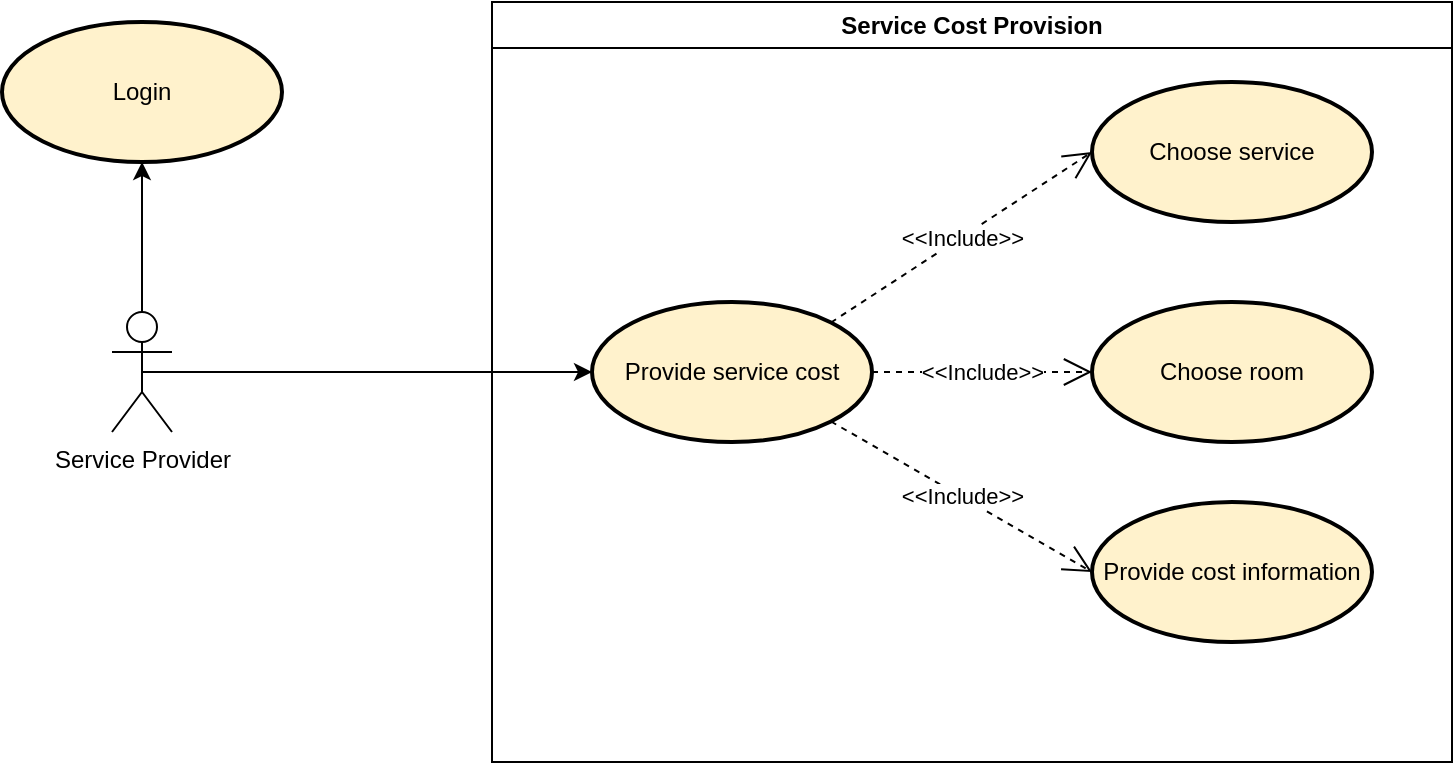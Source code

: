 <mxfile version="26.2.13">
  <diagram name="Page-1" id="runFBSX1r5VZaRPLSe7-">
    <mxGraphModel dx="990" dy="562" grid="1" gridSize="10" guides="1" tooltips="1" connect="1" arrows="1" fold="1" page="1" pageScale="1" pageWidth="850" pageHeight="1100" math="0" shadow="0">
      <root>
        <mxCell id="0" />
        <mxCell id="1" parent="0" />
        <mxCell id="0tq_MUMIocgndL_GW9QJ-1" value="Service Provider" style="shape=umlActor;verticalLabelPosition=bottom;verticalAlign=top;html=1;outlineConnect=0;" parent="1" vertex="1">
          <mxGeometry x="160" y="305" width="30" height="60" as="geometry" />
        </mxCell>
        <mxCell id="0tq_MUMIocgndL_GW9QJ-2" value="Login" style="ellipse;whiteSpace=wrap;html=1;fillColor=#fff2cc;strokeColor=light-dark(#000000, #6d5100);strokeWidth=2;" parent="1" vertex="1">
          <mxGeometry x="105" y="160" width="140" height="70" as="geometry" />
        </mxCell>
        <mxCell id="0tq_MUMIocgndL_GW9QJ-3" value="Provide service cost" style="ellipse;whiteSpace=wrap;html=1;fillColor=#fff2cc;strokeColor=light-dark(#000000, #6d5100);strokeWidth=2;" parent="1" vertex="1">
          <mxGeometry x="400" y="300" width="140" height="70" as="geometry" />
        </mxCell>
        <mxCell id="0tq_MUMIocgndL_GW9QJ-8" value="Service Cost Provision" style="swimlane;whiteSpace=wrap;html=1;" parent="1" vertex="1">
          <mxGeometry x="350" y="150" width="480" height="380" as="geometry" />
        </mxCell>
        <mxCell id="0tq_MUMIocgndL_GW9QJ-5" value="Choose room" style="ellipse;whiteSpace=wrap;html=1;fillColor=#fff2cc;strokeColor=light-dark(#000000, #6d5100);strokeWidth=2;" parent="0tq_MUMIocgndL_GW9QJ-8" vertex="1">
          <mxGeometry x="300" y="150" width="140" height="70" as="geometry" />
        </mxCell>
        <mxCell id="0tq_MUMIocgndL_GW9QJ-4" value="Choose service" style="ellipse;whiteSpace=wrap;html=1;fillColor=#fff2cc;strokeColor=light-dark(#000000, #6d5100);strokeWidth=2;" parent="0tq_MUMIocgndL_GW9QJ-8" vertex="1">
          <mxGeometry x="300" y="40" width="140" height="70" as="geometry" />
        </mxCell>
        <mxCell id="0tq_MUMIocgndL_GW9QJ-7" value="Provide cost information" style="ellipse;whiteSpace=wrap;html=1;fillColor=#fff2cc;strokeColor=light-dark(#000000, #6d5100);strokeWidth=2;" parent="0tq_MUMIocgndL_GW9QJ-8" vertex="1">
          <mxGeometry x="300" y="250" width="140" height="70" as="geometry" />
        </mxCell>
        <mxCell id="0tq_MUMIocgndL_GW9QJ-9" value="" style="endArrow=classic;html=1;rounded=0;exitX=0.5;exitY=0.5;exitDx=0;exitDy=0;exitPerimeter=0;entryX=0;entryY=0.5;entryDx=0;entryDy=0;" parent="1" source="0tq_MUMIocgndL_GW9QJ-1" target="0tq_MUMIocgndL_GW9QJ-3" edge="1">
          <mxGeometry width="50" height="50" relative="1" as="geometry">
            <mxPoint x="250" y="350" as="sourcePoint" />
            <mxPoint x="300" y="300" as="targetPoint" />
          </mxGeometry>
        </mxCell>
        <mxCell id="0tq_MUMIocgndL_GW9QJ-10" value="" style="endArrow=classic;html=1;rounded=0;exitX=0.5;exitY=0;exitDx=0;exitDy=0;exitPerimeter=0;entryX=0.5;entryY=1;entryDx=0;entryDy=0;" parent="1" source="0tq_MUMIocgndL_GW9QJ-1" target="0tq_MUMIocgndL_GW9QJ-2" edge="1">
          <mxGeometry width="50" height="50" relative="1" as="geometry">
            <mxPoint x="240" y="300" as="sourcePoint" />
            <mxPoint x="290" y="250" as="targetPoint" />
          </mxGeometry>
        </mxCell>
        <mxCell id="0tq_MUMIocgndL_GW9QJ-14" value="&amp;lt;&amp;lt;Include&amp;gt;&amp;gt;" style="endArrow=open;endSize=12;dashed=1;html=1;rounded=0;entryX=0;entryY=0.5;entryDx=0;entryDy=0;exitX=1;exitY=0;exitDx=0;exitDy=0;" parent="1" source="0tq_MUMIocgndL_GW9QJ-3" target="0tq_MUMIocgndL_GW9QJ-4" edge="1">
          <mxGeometry width="160" relative="1" as="geometry">
            <mxPoint x="550" y="290" as="sourcePoint" />
            <mxPoint x="710" y="290" as="targetPoint" />
          </mxGeometry>
        </mxCell>
        <mxCell id="0tq_MUMIocgndL_GW9QJ-15" value="&amp;lt;&amp;lt;Include&amp;gt;&amp;gt;" style="endArrow=open;endSize=12;dashed=1;html=1;rounded=0;entryX=0;entryY=0.5;entryDx=0;entryDy=0;exitX=1;exitY=0.5;exitDx=0;exitDy=0;" parent="1" source="0tq_MUMIocgndL_GW9QJ-3" target="0tq_MUMIocgndL_GW9QJ-5" edge="1">
          <mxGeometry width="160" relative="1" as="geometry">
            <mxPoint x="529" y="320" as="sourcePoint" />
            <mxPoint x="620" y="235" as="targetPoint" />
          </mxGeometry>
        </mxCell>
        <mxCell id="0tq_MUMIocgndL_GW9QJ-16" value="&amp;lt;&amp;lt;Include&amp;gt;&amp;gt;" style="endArrow=open;endSize=12;dashed=1;html=1;rounded=0;entryX=0;entryY=0.5;entryDx=0;entryDy=0;exitX=1;exitY=1;exitDx=0;exitDy=0;" parent="1" source="0tq_MUMIocgndL_GW9QJ-3" target="0tq_MUMIocgndL_GW9QJ-7" edge="1">
          <mxGeometry width="160" relative="1" as="geometry">
            <mxPoint x="550" y="345" as="sourcePoint" />
            <mxPoint x="620" y="345" as="targetPoint" />
          </mxGeometry>
        </mxCell>
      </root>
    </mxGraphModel>
  </diagram>
</mxfile>
